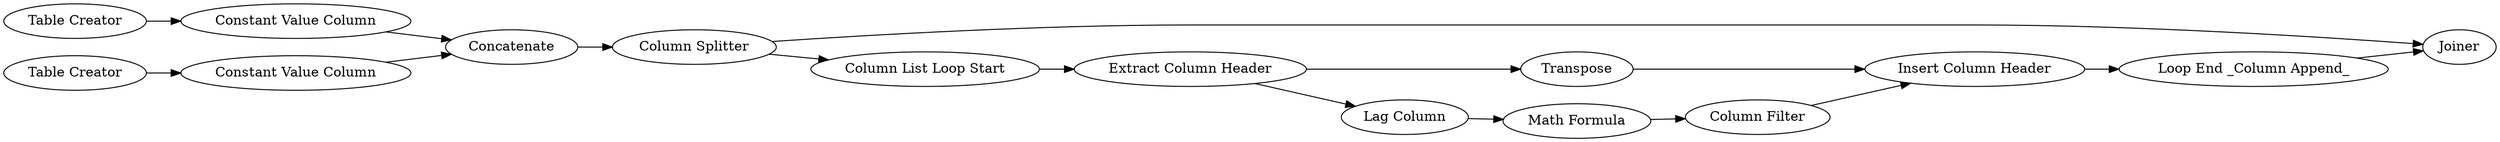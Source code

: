 digraph {
	12 -> 13
	11 -> 12
	1 -> 3
	4 -> 5
	7 -> 15
	13 -> 7
	10 -> 14
	3 -> 5
	2 -> 4
	10 -> 8
	6 -> 10
	9 -> 15
	14 -> 13
	5 -> 9
	9 -> 6
	8 -> 11
	5 [label=Concatenate]
	13 [label="Insert Column Header"]
	1 [label="Table Creator"]
	7 [label="Loop End _Column Append_"]
	12 [label="Column Filter"]
	9 [label="Column Splitter"]
	11 [label="Math Formula"]
	4 [label="Constant Value Column"]
	6 [label="Column List Loop Start"]
	15 [label=Joiner]
	8 [label="Lag Column"]
	14 [label=Transpose]
	3 [label="Constant Value Column"]
	2 [label="Table Creator"]
	10 [label="Extract Column Header"]
	rankdir=LR
}
